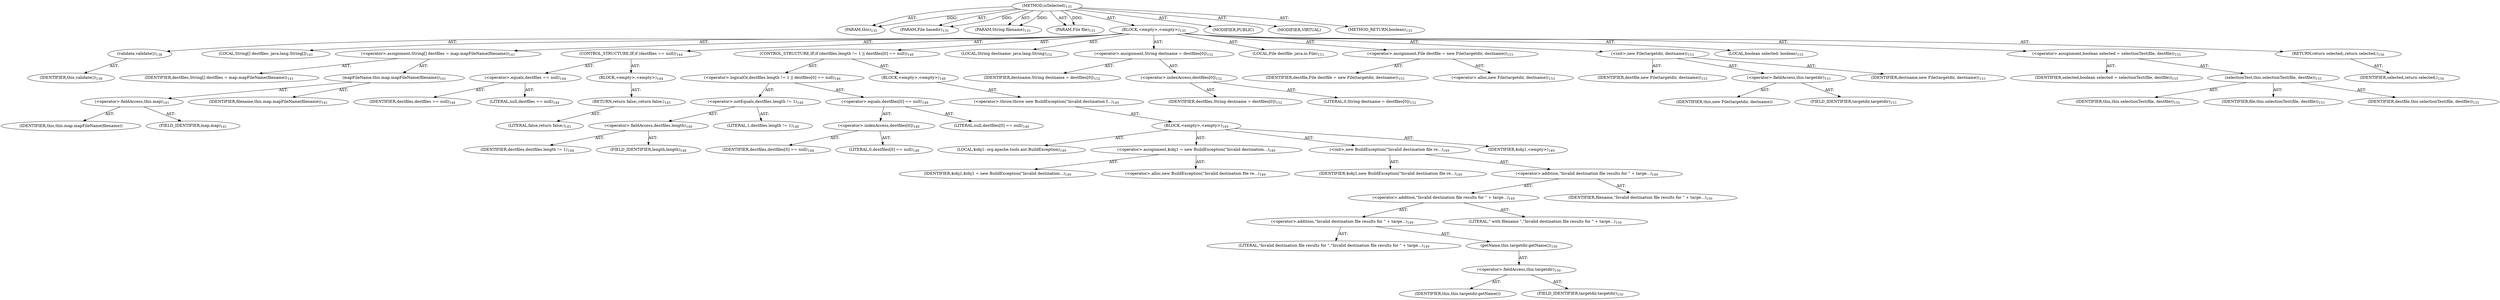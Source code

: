 digraph "isSelected" {  
"111669149700" [label = <(METHOD,isSelected)<SUB>135</SUB>> ]
"115964116995" [label = <(PARAM,this)<SUB>135</SUB>> ]
"115964116999" [label = <(PARAM,File basedir)<SUB>135</SUB>> ]
"115964117000" [label = <(PARAM,String filename)<SUB>135</SUB>> ]
"115964117001" [label = <(PARAM,File file)<SUB>135</SUB>> ]
"25769803786" [label = <(BLOCK,&lt;empty&gt;,&lt;empty&gt;)<SUB>135</SUB>> ]
"30064771117" [label = <(validate,validate())<SUB>138</SUB>> ]
"68719476740" [label = <(IDENTIFIER,this,validate())<SUB>138</SUB>> ]
"94489280513" [label = <(LOCAL,String[] destfiles: java.lang.String[])<SUB>141</SUB>> ]
"30064771118" [label = <(&lt;operator&gt;.assignment,String[] destfiles = map.mapFileName(filename))<SUB>141</SUB>> ]
"68719476764" [label = <(IDENTIFIER,destfiles,String[] destfiles = map.mapFileName(filename))<SUB>141</SUB>> ]
"30064771119" [label = <(mapFileName,this.map.mapFileName(filename))<SUB>141</SUB>> ]
"30064771120" [label = <(&lt;operator&gt;.fieldAccess,this.map)<SUB>141</SUB>> ]
"68719476765" [label = <(IDENTIFIER,this,this.map.mapFileName(filename))> ]
"55834574865" [label = <(FIELD_IDENTIFIER,map,map)<SUB>141</SUB>> ]
"68719476766" [label = <(IDENTIFIER,filename,this.map.mapFileName(filename))<SUB>141</SUB>> ]
"47244640261" [label = <(CONTROL_STRUCTURE,IF,if (destfiles == null))<SUB>144</SUB>> ]
"30064771121" [label = <(&lt;operator&gt;.equals,destfiles == null)<SUB>144</SUB>> ]
"68719476767" [label = <(IDENTIFIER,destfiles,destfiles == null)<SUB>144</SUB>> ]
"90194313227" [label = <(LITERAL,null,destfiles == null)<SUB>144</SUB>> ]
"25769803787" [label = <(BLOCK,&lt;empty&gt;,&lt;empty&gt;)<SUB>144</SUB>> ]
"146028888065" [label = <(RETURN,return false;,return false;)<SUB>145</SUB>> ]
"90194313228" [label = <(LITERAL,false,return false;)<SUB>145</SUB>> ]
"47244640262" [label = <(CONTROL_STRUCTURE,IF,if (destfiles.length != 1 || destfiles[0] == null))<SUB>148</SUB>> ]
"30064771122" [label = <(&lt;operator&gt;.logicalOr,destfiles.length != 1 || destfiles[0] == null)<SUB>148</SUB>> ]
"30064771123" [label = <(&lt;operator&gt;.notEquals,destfiles.length != 1)<SUB>148</SUB>> ]
"30064771124" [label = <(&lt;operator&gt;.fieldAccess,destfiles.length)<SUB>148</SUB>> ]
"68719476768" [label = <(IDENTIFIER,destfiles,destfiles.length != 1)<SUB>148</SUB>> ]
"55834574866" [label = <(FIELD_IDENTIFIER,length,length)<SUB>148</SUB>> ]
"90194313229" [label = <(LITERAL,1,destfiles.length != 1)<SUB>148</SUB>> ]
"30064771125" [label = <(&lt;operator&gt;.equals,destfiles[0] == null)<SUB>148</SUB>> ]
"30064771126" [label = <(&lt;operator&gt;.indexAccess,destfiles[0])<SUB>148</SUB>> ]
"68719476769" [label = <(IDENTIFIER,destfiles,destfiles[0] == null)<SUB>148</SUB>> ]
"90194313230" [label = <(LITERAL,0,destfiles[0] == null)<SUB>148</SUB>> ]
"90194313231" [label = <(LITERAL,null,destfiles[0] == null)<SUB>148</SUB>> ]
"25769803788" [label = <(BLOCK,&lt;empty&gt;,&lt;empty&gt;)<SUB>148</SUB>> ]
"30064771127" [label = <(&lt;operator&gt;.throw,throw new BuildException(&quot;Invalid destination f...)<SUB>149</SUB>> ]
"25769803789" [label = <(BLOCK,&lt;empty&gt;,&lt;empty&gt;)<SUB>149</SUB>> ]
"94489280514" [label = <(LOCAL,$obj1: org.apache.tools.ant.BuildException)<SUB>149</SUB>> ]
"30064771128" [label = <(&lt;operator&gt;.assignment,$obj1 = new BuildException(&quot;Invalid destination...)<SUB>149</SUB>> ]
"68719476770" [label = <(IDENTIFIER,$obj1,$obj1 = new BuildException(&quot;Invalid destination...)<SUB>149</SUB>> ]
"30064771129" [label = <(&lt;operator&gt;.alloc,new BuildException(&quot;Invalid destination file re...)<SUB>149</SUB>> ]
"30064771130" [label = <(&lt;init&gt;,new BuildException(&quot;Invalid destination file re...)<SUB>149</SUB>> ]
"68719476771" [label = <(IDENTIFIER,$obj1,new BuildException(&quot;Invalid destination file re...)<SUB>149</SUB>> ]
"30064771131" [label = <(&lt;operator&gt;.addition,&quot;Invalid destination file results for &quot; + targe...)<SUB>149</SUB>> ]
"30064771132" [label = <(&lt;operator&gt;.addition,&quot;Invalid destination file results for &quot; + targe...)<SUB>149</SUB>> ]
"30064771133" [label = <(&lt;operator&gt;.addition,&quot;Invalid destination file results for &quot; + targe...)<SUB>149</SUB>> ]
"90194313232" [label = <(LITERAL,&quot;Invalid destination file results for &quot;,&quot;Invalid destination file results for &quot; + targe...)<SUB>149</SUB>> ]
"30064771134" [label = <(getName,this.targetdir.getName())<SUB>150</SUB>> ]
"30064771135" [label = <(&lt;operator&gt;.fieldAccess,this.targetdir)<SUB>150</SUB>> ]
"68719476772" [label = <(IDENTIFIER,this,this.targetdir.getName())> ]
"55834574867" [label = <(FIELD_IDENTIFIER,targetdir,targetdir)<SUB>150</SUB>> ]
"90194313233" [label = <(LITERAL,&quot; with filename &quot;,&quot;Invalid destination file results for &quot; + targe...)<SUB>150</SUB>> ]
"68719476773" [label = <(IDENTIFIER,filename,&quot;Invalid destination file results for &quot; + targe...)<SUB>150</SUB>> ]
"68719476774" [label = <(IDENTIFIER,$obj1,&lt;empty&gt;)<SUB>149</SUB>> ]
"94489280515" [label = <(LOCAL,String destname: java.lang.String)<SUB>152</SUB>> ]
"30064771136" [label = <(&lt;operator&gt;.assignment,String destname = destfiles[0])<SUB>152</SUB>> ]
"68719476775" [label = <(IDENTIFIER,destname,String destname = destfiles[0])<SUB>152</SUB>> ]
"30064771137" [label = <(&lt;operator&gt;.indexAccess,destfiles[0])<SUB>152</SUB>> ]
"68719476776" [label = <(IDENTIFIER,destfiles,String destname = destfiles[0])<SUB>152</SUB>> ]
"90194313234" [label = <(LITERAL,0,String destname = destfiles[0])<SUB>152</SUB>> ]
"94489280516" [label = <(LOCAL,File destfile: java.io.File)<SUB>153</SUB>> ]
"30064771138" [label = <(&lt;operator&gt;.assignment,File destfile = new File(targetdir, destname))<SUB>153</SUB>> ]
"68719476777" [label = <(IDENTIFIER,destfile,File destfile = new File(targetdir, destname))<SUB>153</SUB>> ]
"30064771139" [label = <(&lt;operator&gt;.alloc,new File(targetdir, destname))<SUB>153</SUB>> ]
"30064771140" [label = <(&lt;init&gt;,new File(targetdir, destname))<SUB>153</SUB>> ]
"68719476778" [label = <(IDENTIFIER,destfile,new File(targetdir, destname))<SUB>153</SUB>> ]
"30064771141" [label = <(&lt;operator&gt;.fieldAccess,this.targetdir)<SUB>153</SUB>> ]
"68719476779" [label = <(IDENTIFIER,this,new File(targetdir, destname))> ]
"55834574868" [label = <(FIELD_IDENTIFIER,targetdir,targetdir)<SUB>153</SUB>> ]
"68719476780" [label = <(IDENTIFIER,destname,new File(targetdir, destname))<SUB>153</SUB>> ]
"94489280517" [label = <(LOCAL,boolean selected: boolean)<SUB>155</SUB>> ]
"30064771142" [label = <(&lt;operator&gt;.assignment,boolean selected = selectionTest(file, destfile))<SUB>155</SUB>> ]
"68719476781" [label = <(IDENTIFIER,selected,boolean selected = selectionTest(file, destfile))<SUB>155</SUB>> ]
"30064771143" [label = <(selectionTest,this.selectionTest(file, destfile))<SUB>155</SUB>> ]
"68719476741" [label = <(IDENTIFIER,this,this.selectionTest(file, destfile))<SUB>155</SUB>> ]
"68719476782" [label = <(IDENTIFIER,file,this.selectionTest(file, destfile))<SUB>155</SUB>> ]
"68719476783" [label = <(IDENTIFIER,destfile,this.selectionTest(file, destfile))<SUB>155</SUB>> ]
"146028888066" [label = <(RETURN,return selected;,return selected;)<SUB>156</SUB>> ]
"68719476784" [label = <(IDENTIFIER,selected,return selected;)<SUB>156</SUB>> ]
"133143986188" [label = <(MODIFIER,PUBLIC)> ]
"133143986189" [label = <(MODIFIER,VIRTUAL)> ]
"128849018884" [label = <(METHOD_RETURN,boolean)<SUB>135</SUB>> ]
  "111669149700" -> "115964116995"  [ label = "AST: "] 
  "111669149700" -> "115964116999"  [ label = "AST: "] 
  "111669149700" -> "115964117000"  [ label = "AST: "] 
  "111669149700" -> "115964117001"  [ label = "AST: "] 
  "111669149700" -> "25769803786"  [ label = "AST: "] 
  "111669149700" -> "133143986188"  [ label = "AST: "] 
  "111669149700" -> "133143986189"  [ label = "AST: "] 
  "111669149700" -> "128849018884"  [ label = "AST: "] 
  "25769803786" -> "30064771117"  [ label = "AST: "] 
  "25769803786" -> "94489280513"  [ label = "AST: "] 
  "25769803786" -> "30064771118"  [ label = "AST: "] 
  "25769803786" -> "47244640261"  [ label = "AST: "] 
  "25769803786" -> "47244640262"  [ label = "AST: "] 
  "25769803786" -> "94489280515"  [ label = "AST: "] 
  "25769803786" -> "30064771136"  [ label = "AST: "] 
  "25769803786" -> "94489280516"  [ label = "AST: "] 
  "25769803786" -> "30064771138"  [ label = "AST: "] 
  "25769803786" -> "30064771140"  [ label = "AST: "] 
  "25769803786" -> "94489280517"  [ label = "AST: "] 
  "25769803786" -> "30064771142"  [ label = "AST: "] 
  "25769803786" -> "146028888066"  [ label = "AST: "] 
  "30064771117" -> "68719476740"  [ label = "AST: "] 
  "30064771118" -> "68719476764"  [ label = "AST: "] 
  "30064771118" -> "30064771119"  [ label = "AST: "] 
  "30064771119" -> "30064771120"  [ label = "AST: "] 
  "30064771119" -> "68719476766"  [ label = "AST: "] 
  "30064771120" -> "68719476765"  [ label = "AST: "] 
  "30064771120" -> "55834574865"  [ label = "AST: "] 
  "47244640261" -> "30064771121"  [ label = "AST: "] 
  "47244640261" -> "25769803787"  [ label = "AST: "] 
  "30064771121" -> "68719476767"  [ label = "AST: "] 
  "30064771121" -> "90194313227"  [ label = "AST: "] 
  "25769803787" -> "146028888065"  [ label = "AST: "] 
  "146028888065" -> "90194313228"  [ label = "AST: "] 
  "47244640262" -> "30064771122"  [ label = "AST: "] 
  "47244640262" -> "25769803788"  [ label = "AST: "] 
  "30064771122" -> "30064771123"  [ label = "AST: "] 
  "30064771122" -> "30064771125"  [ label = "AST: "] 
  "30064771123" -> "30064771124"  [ label = "AST: "] 
  "30064771123" -> "90194313229"  [ label = "AST: "] 
  "30064771124" -> "68719476768"  [ label = "AST: "] 
  "30064771124" -> "55834574866"  [ label = "AST: "] 
  "30064771125" -> "30064771126"  [ label = "AST: "] 
  "30064771125" -> "90194313231"  [ label = "AST: "] 
  "30064771126" -> "68719476769"  [ label = "AST: "] 
  "30064771126" -> "90194313230"  [ label = "AST: "] 
  "25769803788" -> "30064771127"  [ label = "AST: "] 
  "30064771127" -> "25769803789"  [ label = "AST: "] 
  "25769803789" -> "94489280514"  [ label = "AST: "] 
  "25769803789" -> "30064771128"  [ label = "AST: "] 
  "25769803789" -> "30064771130"  [ label = "AST: "] 
  "25769803789" -> "68719476774"  [ label = "AST: "] 
  "30064771128" -> "68719476770"  [ label = "AST: "] 
  "30064771128" -> "30064771129"  [ label = "AST: "] 
  "30064771130" -> "68719476771"  [ label = "AST: "] 
  "30064771130" -> "30064771131"  [ label = "AST: "] 
  "30064771131" -> "30064771132"  [ label = "AST: "] 
  "30064771131" -> "68719476773"  [ label = "AST: "] 
  "30064771132" -> "30064771133"  [ label = "AST: "] 
  "30064771132" -> "90194313233"  [ label = "AST: "] 
  "30064771133" -> "90194313232"  [ label = "AST: "] 
  "30064771133" -> "30064771134"  [ label = "AST: "] 
  "30064771134" -> "30064771135"  [ label = "AST: "] 
  "30064771135" -> "68719476772"  [ label = "AST: "] 
  "30064771135" -> "55834574867"  [ label = "AST: "] 
  "30064771136" -> "68719476775"  [ label = "AST: "] 
  "30064771136" -> "30064771137"  [ label = "AST: "] 
  "30064771137" -> "68719476776"  [ label = "AST: "] 
  "30064771137" -> "90194313234"  [ label = "AST: "] 
  "30064771138" -> "68719476777"  [ label = "AST: "] 
  "30064771138" -> "30064771139"  [ label = "AST: "] 
  "30064771140" -> "68719476778"  [ label = "AST: "] 
  "30064771140" -> "30064771141"  [ label = "AST: "] 
  "30064771140" -> "68719476780"  [ label = "AST: "] 
  "30064771141" -> "68719476779"  [ label = "AST: "] 
  "30064771141" -> "55834574868"  [ label = "AST: "] 
  "30064771142" -> "68719476781"  [ label = "AST: "] 
  "30064771142" -> "30064771143"  [ label = "AST: "] 
  "30064771143" -> "68719476741"  [ label = "AST: "] 
  "30064771143" -> "68719476782"  [ label = "AST: "] 
  "30064771143" -> "68719476783"  [ label = "AST: "] 
  "146028888066" -> "68719476784"  [ label = "AST: "] 
  "111669149700" -> "115964116995"  [ label = "DDG: "] 
  "111669149700" -> "115964116999"  [ label = "DDG: "] 
  "111669149700" -> "115964117000"  [ label = "DDG: "] 
  "111669149700" -> "115964117001"  [ label = "DDG: "] 
}
